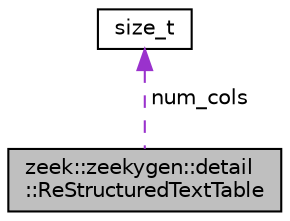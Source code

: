 digraph "zeek::zeekygen::detail::ReStructuredTextTable"
{
 // LATEX_PDF_SIZE
  edge [fontname="Helvetica",fontsize="10",labelfontname="Helvetica",labelfontsize="10"];
  node [fontname="Helvetica",fontsize="10",shape=record];
  Node1 [label="zeek::zeekygen::detail\l::ReStructuredTextTable",height=0.2,width=0.4,color="black", fillcolor="grey75", style="filled", fontcolor="black",tooltip=" "];
  Node2 -> Node1 [dir="back",color="darkorchid3",fontsize="10",style="dashed",label=" num_cols" ,fontname="Helvetica"];
  Node2 [label="size_t",height=0.2,width=0.4,color="black", fillcolor="white", style="filled",tooltip=" "];
}
